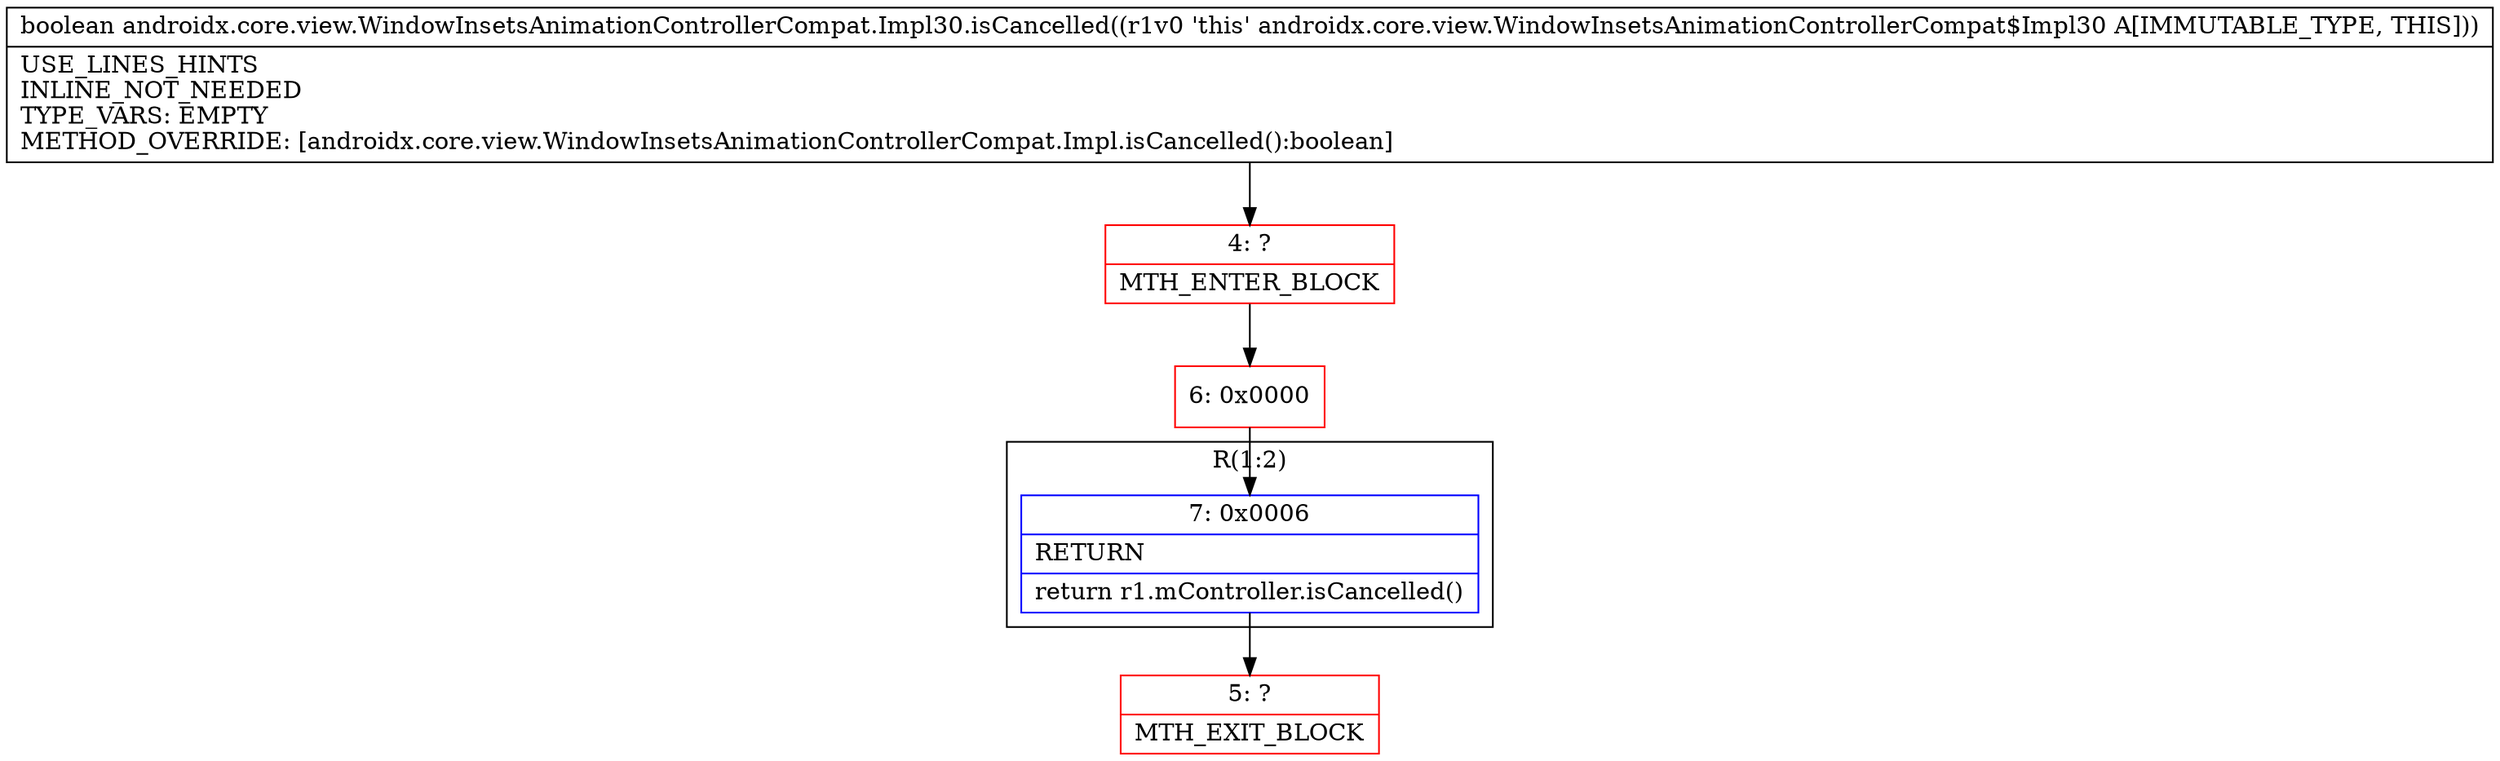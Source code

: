 digraph "CFG forandroidx.core.view.WindowInsetsAnimationControllerCompat.Impl30.isCancelled()Z" {
subgraph cluster_Region_1171018027 {
label = "R(1:2)";
node [shape=record,color=blue];
Node_7 [shape=record,label="{7\:\ 0x0006|RETURN\l|return r1.mController.isCancelled()\l}"];
}
Node_4 [shape=record,color=red,label="{4\:\ ?|MTH_ENTER_BLOCK\l}"];
Node_6 [shape=record,color=red,label="{6\:\ 0x0000}"];
Node_5 [shape=record,color=red,label="{5\:\ ?|MTH_EXIT_BLOCK\l}"];
MethodNode[shape=record,label="{boolean androidx.core.view.WindowInsetsAnimationControllerCompat.Impl30.isCancelled((r1v0 'this' androidx.core.view.WindowInsetsAnimationControllerCompat$Impl30 A[IMMUTABLE_TYPE, THIS]))  | USE_LINES_HINTS\lINLINE_NOT_NEEDED\lTYPE_VARS: EMPTY\lMETHOD_OVERRIDE: [androidx.core.view.WindowInsetsAnimationControllerCompat.Impl.isCancelled():boolean]\l}"];
MethodNode -> Node_4;Node_7 -> Node_5;
Node_4 -> Node_6;
Node_6 -> Node_7;
}

